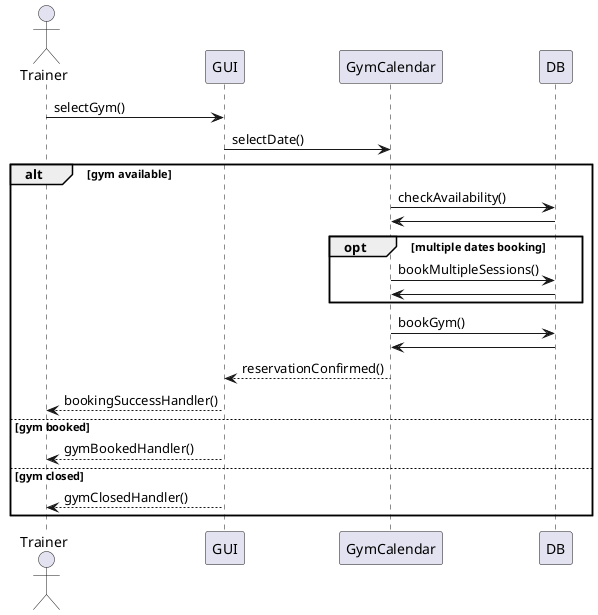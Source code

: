
@startuml

actor Trainer
participant GUI
participant GymCalendar
participant DB

Trainer -> GUI : selectGym()
GUI -> GymCalendar : selectDate()

alt gym available
    GymCalendar -> DB : checkAvailability()
    DB -> GymCalendar
    opt multiple dates booking
        GymCalendar -> DB : bookMultipleSessions()
        DB -> GymCalendar   
    end
    GymCalendar -> DB : bookGym()
    DB -> GymCalendar
    GymCalendar --> GUI : reservationConfirmed()
    GUI --> Trainer : bookingSuccessHandler()
else gym booked
    GUI --> Trainer : gymBookedHandler()
else gym closed
    GUI --> Trainer : gymClosedHandler()
end

@enduml